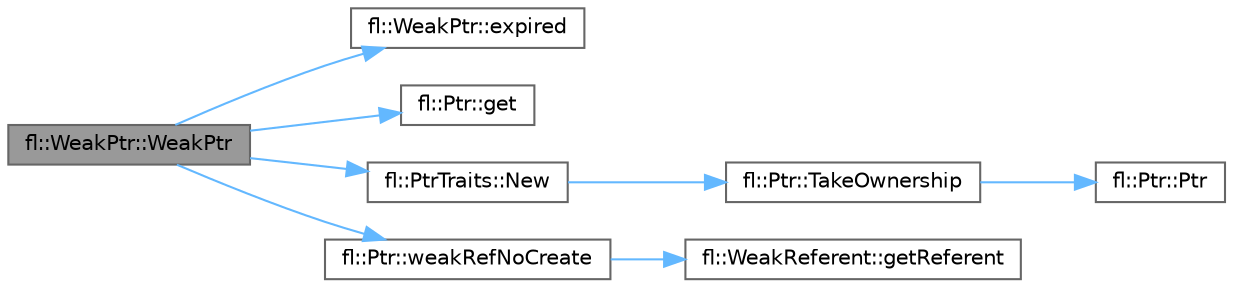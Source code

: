 digraph "fl::WeakPtr::WeakPtr"
{
 // LATEX_PDF_SIZE
  bgcolor="transparent";
  edge [fontname=Helvetica,fontsize=10,labelfontname=Helvetica,labelfontsize=10];
  node [fontname=Helvetica,fontsize=10,shape=box,height=0.2,width=0.4];
  rankdir="LR";
  Node1 [id="Node000001",label="fl::WeakPtr::WeakPtr",height=0.2,width=0.4,color="gray40", fillcolor="grey60", style="filled", fontcolor="black",tooltip=" "];
  Node1 -> Node2 [id="edge1_Node000001_Node000002",color="steelblue1",style="solid",tooltip=" "];
  Node2 [id="Node000002",label="fl::WeakPtr::expired",height=0.2,width=0.4,color="grey40", fillcolor="white", style="filled",URL="$db/d77/classfl_1_1_weak_ptr.html#a50a646a918848b1b5457649751291ba5",tooltip=" "];
  Node1 -> Node3 [id="edge2_Node000001_Node000003",color="steelblue1",style="solid",tooltip=" "];
  Node3 [id="Node000003",label="fl::Ptr::get",height=0.2,width=0.4,color="grey40", fillcolor="white", style="filled",URL="$d1/d56/classfl_1_1_ptr.html#aaceba516635f0f11e31fe94549316fb5",tooltip=" "];
  Node1 -> Node4 [id="edge3_Node000001_Node000004",color="steelblue1",style="solid",tooltip=" "];
  Node4 [id="Node000004",label="fl::PtrTraits::New",height=0.2,width=0.4,color="grey40", fillcolor="white", style="filled",URL="$da/d84/classfl_1_1_ptr_traits.html#a6f44b5dc3ee20b4ba14ed6b765cfa776",tooltip=" "];
  Node4 -> Node5 [id="edge4_Node000004_Node000005",color="steelblue1",style="solid",tooltip=" "];
  Node5 [id="Node000005",label="fl::Ptr::TakeOwnership",height=0.2,width=0.4,color="grey40", fillcolor="white", style="filled",URL="$d1/d56/classfl_1_1_ptr.html#a2895e9ece61a2b6fdd33f8195033cfbe",tooltip=" "];
  Node5 -> Node6 [id="edge5_Node000005_Node000006",color="steelblue1",style="solid",tooltip=" "];
  Node6 [id="Node000006",label="fl::Ptr::Ptr",height=0.2,width=0.4,color="grey40", fillcolor="white", style="filled",URL="$d1/d56/classfl_1_1_ptr.html#a092e808d55b10861885afe25aa5aa72a",tooltip=" "];
  Node1 -> Node7 [id="edge6_Node000001_Node000007",color="steelblue1",style="solid",tooltip=" "];
  Node7 [id="Node000007",label="fl::Ptr::weakRefNoCreate",height=0.2,width=0.4,color="grey40", fillcolor="white", style="filled",URL="$d1/d56/classfl_1_1_ptr.html#a57a032ee1ece5b6014d258b07e566d53",tooltip=" "];
  Node7 -> Node8 [id="edge7_Node000007_Node000008",color="steelblue1",style="solid",tooltip=" "];
  Node8 [id="Node000008",label="fl::WeakReferent::getReferent",height=0.2,width=0.4,color="grey40", fillcolor="white", style="filled",URL="$dd/da7/classfl_1_1_weak_referent.html#aa9f29b142e36e27df3673a3739abd756",tooltip=" "];
}
